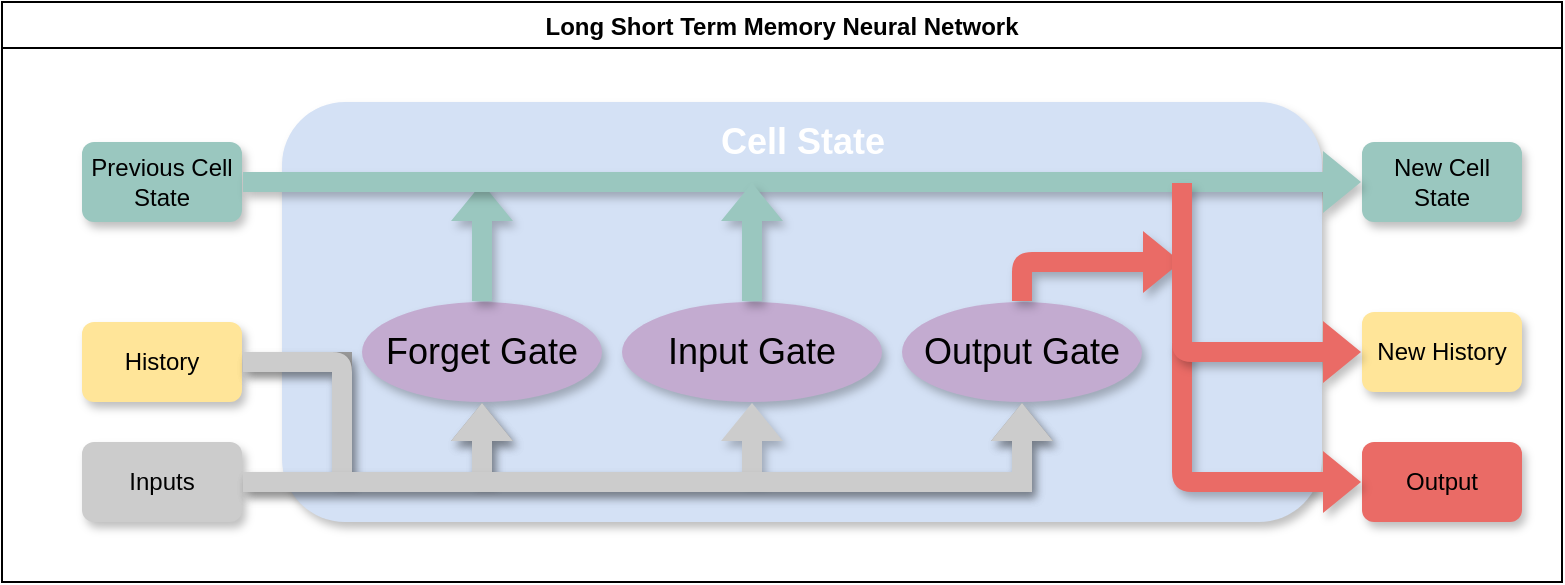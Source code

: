 <mxfile version="19.0.3" type="device"><diagram id="yLDff11G84F0NAbnbkao" name="Page-1"><mxGraphModel dx="1006" dy="788" grid="1" gridSize="10" guides="1" tooltips="1" connect="1" arrows="1" fold="1" page="1" pageScale="1" pageWidth="850" pageHeight="1100" math="0" shadow="0"><root><mxCell id="0"/><mxCell id="1" parent="0"/><mxCell id="nz-9i7KCc9yGmmb9HJQg-1" value="Long Short Term Memory Neural Network" style="swimlane;startSize=23;swimlaneFillColor=none;fillColor=none;shadow=0;" parent="1" vertex="1"><mxGeometry x="100" y="180" width="780" height="290" as="geometry"><mxRectangle x="320" y="300" width="130" height="23" as="alternateBounds"/></mxGeometry></mxCell><mxCell id="nz-9i7KCc9yGmmb9HJQg-17" value="" style="rounded=1;whiteSpace=wrap;html=1;fontSize=12;fillColor=#D4E1F5;shadow=1;strokeColor=none;" parent="nz-9i7KCc9yGmmb9HJQg-1" vertex="1"><mxGeometry x="140" y="50" width="520" height="210" as="geometry"/></mxCell><mxCell id="nz-9i7KCc9yGmmb9HJQg-2" value="Inputs" style="rounded=1;whiteSpace=wrap;html=1;shadow=1;fillColor=#CCCCCC;strokeColor=none;" parent="nz-9i7KCc9yGmmb9HJQg-1" vertex="1"><mxGeometry x="40" y="220" width="80" height="40" as="geometry"/></mxCell><mxCell id="nz-9i7KCc9yGmmb9HJQg-6" value="Forget Gate" style="ellipse;whiteSpace=wrap;html=1;fontSize=18;shadow=1;fillColor=#C3ABD0;strokeColor=none;" parent="nz-9i7KCc9yGmmb9HJQg-1" vertex="1"><mxGeometry x="180" y="150" width="120" height="50" as="geometry"/></mxCell><mxCell id="nz-9i7KCc9yGmmb9HJQg-7" value="&lt;font style=&quot;font-size: 18px;&quot;&gt;Input Gate&lt;/font&gt;" style="ellipse;whiteSpace=wrap;html=1;fontSize=18;shadow=1;fillColor=#C3ABD0;strokeColor=none;" parent="nz-9i7KCc9yGmmb9HJQg-1" vertex="1"><mxGeometry x="310" y="150" width="130" height="50" as="geometry"/></mxCell><mxCell id="nz-9i7KCc9yGmmb9HJQg-8" value="Output Gate" style="ellipse;whiteSpace=wrap;html=1;fontSize=18;shadow=1;fillColor=#C3ABD0;strokeColor=none;" parent="nz-9i7KCc9yGmmb9HJQg-1" vertex="1"><mxGeometry x="450" y="150" width="120" height="50" as="geometry"/></mxCell><mxCell id="nz-9i7KCc9yGmmb9HJQg-16" value="History" style="rounded=1;whiteSpace=wrap;html=1;shadow=1;strokeColor=none;fillColor=#FFE599;" parent="nz-9i7KCc9yGmmb9HJQg-1" vertex="1"><mxGeometry x="40" y="160" width="80" height="40" as="geometry"/></mxCell><mxCell id="nz-9i7KCc9yGmmb9HJQg-26" value="Previous Cell State" style="rounded=1;whiteSpace=wrap;html=1;shadow=1;strokeColor=none;fillColor=#9AC7BF;" parent="nz-9i7KCc9yGmmb9HJQg-1" vertex="1"><mxGeometry x="40" y="70" width="80" height="40" as="geometry"/></mxCell><mxCell id="nz-9i7KCc9yGmmb9HJQg-27" value="New Cell State" style="rounded=1;whiteSpace=wrap;html=1;shadow=1;strokeColor=none;fillColor=#9AC7BF;" parent="nz-9i7KCc9yGmmb9HJQg-1" vertex="1"><mxGeometry x="680" y="70" width="80" height="40" as="geometry"/></mxCell><mxCell id="nz-9i7KCc9yGmmb9HJQg-24" value="" style="shape=flexArrow;endArrow=block;html=1;rounded=0;fontSize=18;exitX=1;exitY=0.5;exitDx=0;exitDy=0;strokeWidth=1;endSize=6;endFill=0;entryX=0.5;entryY=1;entryDx=0;entryDy=0;fillColor=#999999;strokeColor=none;shadow=1;" parent="nz-9i7KCc9yGmmb9HJQg-1" source="nz-9i7KCc9yGmmb9HJQg-2" target="nz-9i7KCc9yGmmb9HJQg-8" edge="1"><mxGeometry width="50" height="50" relative="1" as="geometry"><mxPoint x="350" y="270" as="sourcePoint"/><mxPoint x="500" y="300" as="targetPoint"/><Array as="points"><mxPoint x="510" y="240"/></Array></mxGeometry></mxCell><mxCell id="nz-9i7KCc9yGmmb9HJQg-41" value="" style="shape=flexArrow;endArrow=classic;html=1;rounded=0;fontSize=12;sourcePerimeterSpacing=5;targetPerimeterSpacing=5;strokeWidth=1;exitX=0.5;exitY=0;exitDx=0;exitDy=0;fillColor=#9AC7BF;strokeColor=none;shadow=1;" parent="nz-9i7KCc9yGmmb9HJQg-1" source="nz-9i7KCc9yGmmb9HJQg-6" edge="1"><mxGeometry width="50" height="50" relative="1" as="geometry"><mxPoint x="270" y="170" as="sourcePoint"/><mxPoint x="240" y="90" as="targetPoint"/></mxGeometry></mxCell><mxCell id="nz-9i7KCc9yGmmb9HJQg-43" value="" style="shape=flexArrow;endArrow=classic;html=1;rounded=0;fontSize=12;sourcePerimeterSpacing=5;targetPerimeterSpacing=5;strokeWidth=1;exitX=1;exitY=0.5;exitDx=0;exitDy=0;entryX=0;entryY=0.5;entryDx=0;entryDy=0;fillColor=#9AC7BF;strokeColor=none;shadow=1;" parent="nz-9i7KCc9yGmmb9HJQg-1" source="nz-9i7KCc9yGmmb9HJQg-26" target="nz-9i7KCc9yGmmb9HJQg-27" edge="1"><mxGeometry width="50" height="50" relative="1" as="geometry"><mxPoint x="270" y="170" as="sourcePoint"/><mxPoint x="320" y="120" as="targetPoint"/><Array as="points"><mxPoint x="400" y="90"/></Array></mxGeometry></mxCell><mxCell id="nz-9i7KCc9yGmmb9HJQg-52" value="&lt;font style=&quot;font-size: 18px;&quot;&gt;&lt;b style=&quot;&quot;&gt;Cell State&lt;/b&gt;&lt;/font&gt;" style="edgeLabel;html=1;align=center;verticalAlign=middle;resizable=0;points=[];fontSize=12;fontFamily=Helvetica;fontColor=#FFFFFF;fillColor=none;labelBackgroundColor=none;shadow=1;" parent="nz-9i7KCc9yGmmb9HJQg-43" vertex="1" connectable="0"><mxGeometry x="0.142" relative="1" as="geometry"><mxPoint x="-40" y="-20" as="offset"/></mxGeometry></mxCell><mxCell id="nz-9i7KCc9yGmmb9HJQg-47" value="New History" style="rounded=1;whiteSpace=wrap;html=1;shadow=1;strokeColor=none;fillColor=#FFE599;" parent="nz-9i7KCc9yGmmb9HJQg-1" vertex="1"><mxGeometry x="680" y="155" width="80" height="40" as="geometry"/></mxCell><mxCell id="nz-9i7KCc9yGmmb9HJQg-48" value="Output" style="rounded=1;whiteSpace=wrap;html=1;shadow=1;strokeColor=none;fillColor=#EA6B66;" parent="nz-9i7KCc9yGmmb9HJQg-1" vertex="1"><mxGeometry x="680" y="220" width="80" height="40" as="geometry"/></mxCell><mxCell id="nz-9i7KCc9yGmmb9HJQg-38" value="" style="shape=flexArrow;endArrow=classic;html=1;rounded=0;fontSize=12;sourcePerimeterSpacing=5;targetPerimeterSpacing=5;entryX=0.5;entryY=1;entryDx=0;entryDy=0;fillColor=#999999;strokeColor=none;shadow=1;" parent="1" target="nz-9i7KCc9yGmmb9HJQg-6" edge="1"><mxGeometry width="50" height="50" relative="1" as="geometry"><mxPoint x="340" y="420" as="sourcePoint"/><mxPoint x="500" y="300" as="targetPoint"/></mxGeometry></mxCell><mxCell id="nz-9i7KCc9yGmmb9HJQg-25" value="" style="endArrow=none;html=1;rounded=0;fontSize=12;exitX=1;exitY=0.5;exitDx=0;exitDy=0;shape=flexArrow;sourcePerimeterSpacing=5;targetPerimeterSpacing=5;endFill=0;fillColor=#999999;strokeColor=none;shadow=1;" parent="1" source="nz-9i7KCc9yGmmb9HJQg-16" edge="1"><mxGeometry width="50" height="50" relative="1" as="geometry"><mxPoint x="450" y="450" as="sourcePoint"/><mxPoint x="270" y="420" as="targetPoint"/><Array as="points"><mxPoint x="270" y="360"/></Array></mxGeometry></mxCell><mxCell id="nz-9i7KCc9yGmmb9HJQg-39" value="" style="shape=flexArrow;endArrow=classic;html=1;rounded=1;fontSize=12;sourcePerimeterSpacing=5;targetPerimeterSpacing=5;entryX=0.5;entryY=1;entryDx=0;entryDy=0;fillColor=#CCCCCC;strokeColor=none;shadow=1;" parent="1" target="nz-9i7KCc9yGmmb9HJQg-7" edge="1"><mxGeometry width="50" height="50" relative="1" as="geometry"><mxPoint x="475" y="420" as="sourcePoint"/><mxPoint x="330" y="495" as="targetPoint"/></mxGeometry></mxCell><mxCell id="nz-9i7KCc9yGmmb9HJQg-44" value="" style="shape=flexArrow;endArrow=classic;html=1;rounded=0;fontSize=12;sourcePerimeterSpacing=5;targetPerimeterSpacing=5;strokeWidth=1;exitX=0.5;exitY=0;exitDx=0;exitDy=0;fillColor=#9AC7BF;strokeColor=none;shadow=1;" parent="1" source="nz-9i7KCc9yGmmb9HJQg-7" edge="1"><mxGeometry width="50" height="50" relative="1" as="geometry"><mxPoint x="350" y="440" as="sourcePoint"/><mxPoint x="475" y="270" as="targetPoint"/></mxGeometry></mxCell><mxCell id="nz-9i7KCc9yGmmb9HJQg-51" value="" style="shape=flexArrow;endArrow=classic;html=1;rounded=1;fontFamily=Helvetica;fontSize=12;fontColor=default;sourcePerimeterSpacing=5;targetPerimeterSpacing=5;strokeWidth=1;exitX=0.5;exitY=0;exitDx=0;exitDy=0;fillColor=#EA6B66;strokeColor=none;shadow=1;" parent="1" source="nz-9i7KCc9yGmmb9HJQg-8" edge="1"><mxGeometry width="50" height="50" relative="1" as="geometry"><mxPoint x="600" y="350" as="sourcePoint"/><mxPoint x="690" y="310" as="targetPoint"/><Array as="points"><mxPoint x="610" y="310"/></Array></mxGeometry></mxCell><mxCell id="nz-9i7KCc9yGmmb9HJQg-50" value="" style="shape=flexArrow;endArrow=classic;html=1;rounded=1;fontFamily=Helvetica;fontSize=12;fontColor=default;sourcePerimeterSpacing=5;targetPerimeterSpacing=5;strokeWidth=1;entryX=0;entryY=0.5;entryDx=0;entryDy=0;fillColor=#EA6B66;strokeColor=none;shadow=1;" parent="1" target="nz-9i7KCc9yGmmb9HJQg-48" edge="1"><mxGeometry width="50" height="50" relative="1" as="geometry"><mxPoint x="690" y="350" as="sourcePoint"/><mxPoint x="650" y="300" as="targetPoint"/><Array as="points"><mxPoint x="690" y="420"/></Array></mxGeometry></mxCell><mxCell id="nz-9i7KCc9yGmmb9HJQg-49" value="" style="shape=flexArrow;endArrow=classic;html=1;rounded=1;fontFamily=Helvetica;fontSize=12;fontColor=default;sourcePerimeterSpacing=5;targetPerimeterSpacing=5;strokeWidth=1;entryX=0;entryY=0.5;entryDx=0;entryDy=0;fillColor=#EA6B66;strokeColor=none;shadow=1;" parent="1" target="nz-9i7KCc9yGmmb9HJQg-47" edge="1"><mxGeometry width="50" height="50" relative="1" as="geometry"><mxPoint x="690" y="270" as="sourcePoint"/><mxPoint x="650" y="300" as="targetPoint"/><Array as="points"><mxPoint x="690" y="355"/></Array></mxGeometry></mxCell><mxCell id="nz-9i7KCc9yGmmb9HJQg-55" value="" style="endArrow=none;html=1;rounded=1;fontSize=12;exitX=1;exitY=0.5;exitDx=0;exitDy=0;shape=flexArrow;sourcePerimeterSpacing=5;targetPerimeterSpacing=5;endFill=0;fillColor=#CCCCCC;strokeColor=none;shadow=1;" parent="1" edge="1"><mxGeometry width="50" height="50" relative="1" as="geometry"><mxPoint x="220.0" y="360" as="sourcePoint"/><mxPoint x="270.0" y="420" as="targetPoint"/><Array as="points"><mxPoint x="270" y="360"/></Array></mxGeometry></mxCell><mxCell id="nz-9i7KCc9yGmmb9HJQg-57" value="" style="shape=flexArrow;endArrow=classic;html=1;rounded=1;fontSize=12;sourcePerimeterSpacing=5;targetPerimeterSpacing=5;entryX=0.5;entryY=1;entryDx=0;entryDy=0;fillColor=#CCCCCC;strokeColor=none;shadow=1;" parent="1" edge="1"><mxGeometry width="50" height="50" relative="1" as="geometry"><mxPoint x="340.0" y="420" as="sourcePoint"/><mxPoint x="340.0" y="380" as="targetPoint"/></mxGeometry></mxCell><mxCell id="nz-9i7KCc9yGmmb9HJQg-56" value="" style="shape=flexArrow;endArrow=block;html=1;rounded=0;fontSize=18;exitX=1;exitY=0.5;exitDx=0;exitDy=0;strokeWidth=1;endSize=6;endFill=0;entryX=0.5;entryY=1;entryDx=0;entryDy=0;fillColor=#CCCCCC;strokeColor=none;shadow=1;" parent="1" edge="1"><mxGeometry width="50" height="50" relative="1" as="geometry"><mxPoint x="220.0" y="420" as="sourcePoint"/><mxPoint x="610" y="380" as="targetPoint"/><Array as="points"><mxPoint x="610" y="420"/></Array></mxGeometry></mxCell></root></mxGraphModel></diagram></mxfile>